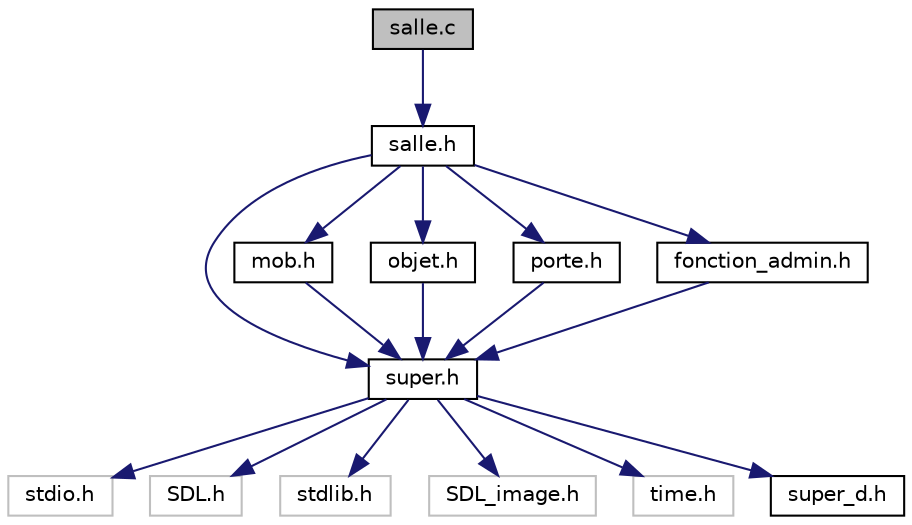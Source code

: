 digraph "salle.c"
{
 // LATEX_PDF_SIZE
  edge [fontname="Helvetica",fontsize="10",labelfontname="Helvetica",labelfontsize="10"];
  node [fontname="Helvetica",fontsize="10",shape=record];
  Node1 [label="salle.c",height=0.2,width=0.4,color="black", fillcolor="grey75", style="filled", fontcolor="black",tooltip="Fichier qui influe sur les salles du programme."];
  Node1 -> Node2 [color="midnightblue",fontsize="10",style="solid"];
  Node2 [label="salle.h",height=0.2,width=0.4,color="black", fillcolor="white", style="filled",URL="$salle_8h_source.html",tooltip=" "];
  Node2 -> Node3 [color="midnightblue",fontsize="10",style="solid"];
  Node3 [label="super.h",height=0.2,width=0.4,color="black", fillcolor="white", style="filled",URL="$super_8h.html",tooltip="Header principale du programmes."];
  Node3 -> Node4 [color="midnightblue",fontsize="10",style="solid"];
  Node4 [label="stdio.h",height=0.2,width=0.4,color="grey75", fillcolor="white", style="filled",tooltip=" "];
  Node3 -> Node5 [color="midnightblue",fontsize="10",style="solid"];
  Node5 [label="SDL.h",height=0.2,width=0.4,color="grey75", fillcolor="white", style="filled",tooltip=" "];
  Node3 -> Node6 [color="midnightblue",fontsize="10",style="solid"];
  Node6 [label="stdlib.h",height=0.2,width=0.4,color="grey75", fillcolor="white", style="filled",tooltip=" "];
  Node3 -> Node7 [color="midnightblue",fontsize="10",style="solid"];
  Node7 [label="SDL_image.h",height=0.2,width=0.4,color="grey75", fillcolor="white", style="filled",tooltip=" "];
  Node3 -> Node8 [color="midnightblue",fontsize="10",style="solid"];
  Node8 [label="time.h",height=0.2,width=0.4,color="grey75", fillcolor="white", style="filled",tooltip=" "];
  Node3 -> Node9 [color="midnightblue",fontsize="10",style="solid"];
  Node9 [label="super_d.h",height=0.2,width=0.4,color="black", fillcolor="white", style="filled",URL="$super__d_8h.html",tooltip="Header des defines du programmes."];
  Node2 -> Node10 [color="midnightblue",fontsize="10",style="solid"];
  Node10 [label="mob.h",height=0.2,width=0.4,color="black", fillcolor="white", style="filled",URL="$mob_8h.html",tooltip="Fichier contenant les fonctions agissant sur les mobs du programme."];
  Node10 -> Node3 [color="midnightblue",fontsize="10",style="solid"];
  Node2 -> Node11 [color="midnightblue",fontsize="10",style="solid"];
  Node11 [label="objet.h",height=0.2,width=0.4,color="black", fillcolor="white", style="filled",URL="$objet_8h.html",tooltip="Fichier contenant les fonctions agissant sur les objets du programme."];
  Node11 -> Node3 [color="midnightblue",fontsize="10",style="solid"];
  Node2 -> Node12 [color="midnightblue",fontsize="10",style="solid"];
  Node12 [label="porte.h",height=0.2,width=0.4,color="black", fillcolor="white", style="filled",URL="$porte_8h_source.html",tooltip=" "];
  Node12 -> Node3 [color="midnightblue",fontsize="10",style="solid"];
  Node2 -> Node13 [color="midnightblue",fontsize="10",style="solid"];
  Node13 [label="fonction_admin.h",height=0.2,width=0.4,color="black", fillcolor="white", style="filled",URL="$fonction__admin_8h.html",tooltip="Gestion des fenêtres."];
  Node13 -> Node3 [color="midnightblue",fontsize="10",style="solid"];
}
